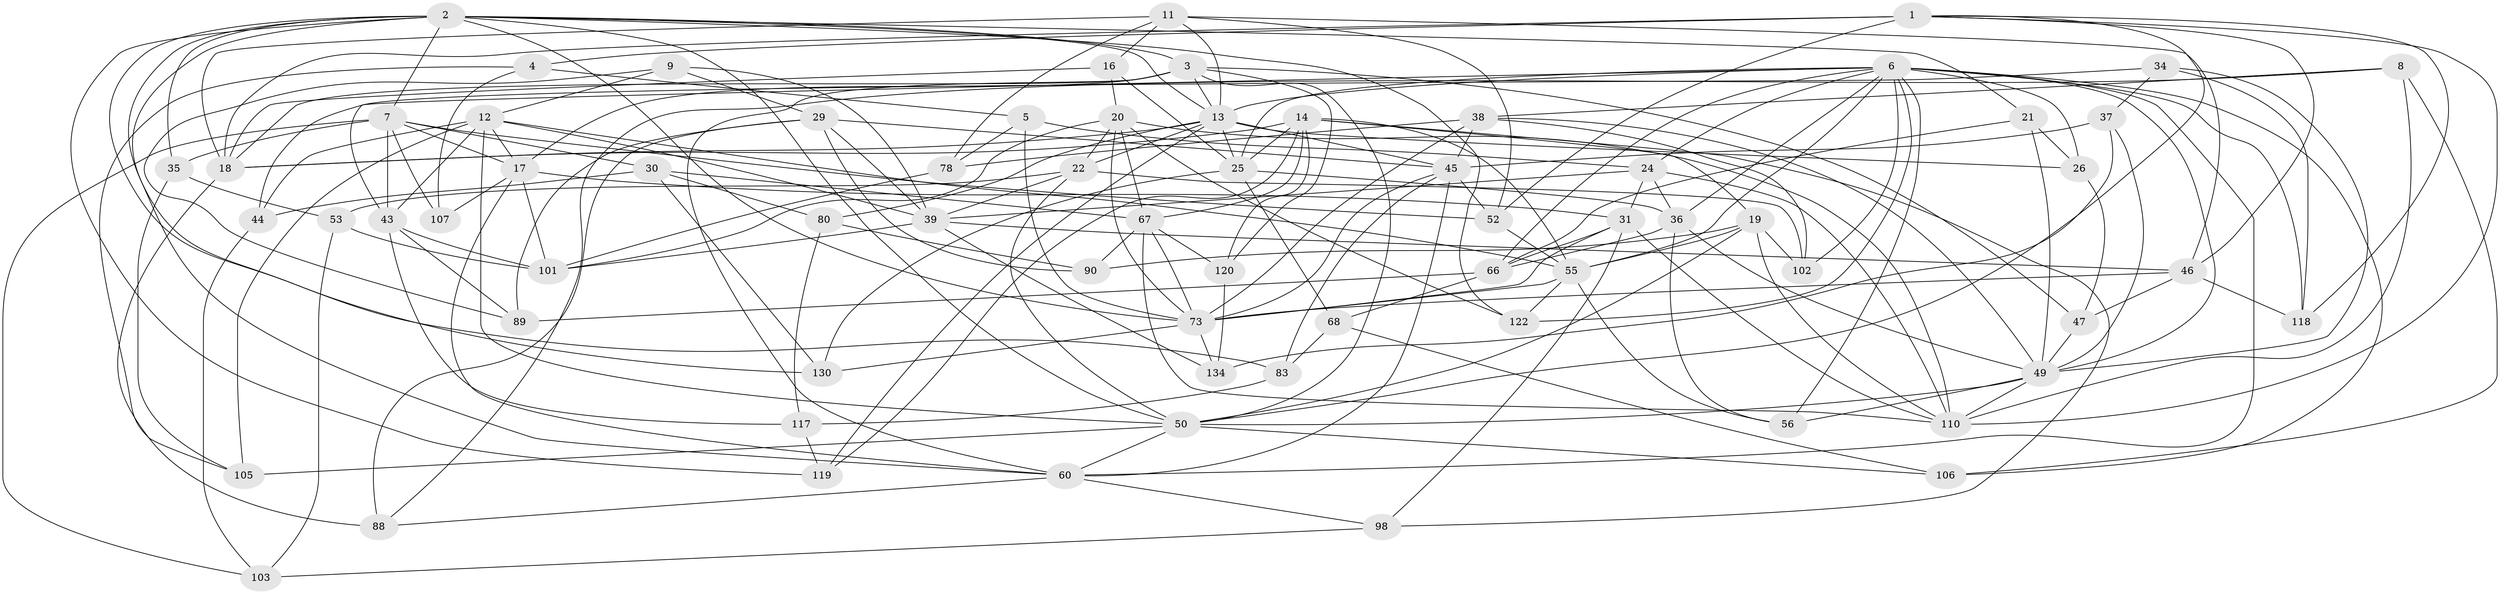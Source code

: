 // original degree distribution, {4: 1.0}
// Generated by graph-tools (version 1.1) at 2025/16/03/09/25 04:16:26]
// undirected, 69 vertices, 200 edges
graph export_dot {
graph [start="1"]
  node [color=gray90,style=filled];
  1 [super="+48+40"];
  2 [super="+76+100+15"];
  3 [super="+87+61"];
  4;
  5;
  6 [super="+51+72+93"];
  7 [super="+10+125"];
  8;
  9;
  11 [super="+33"];
  12 [super="+97+77"];
  13 [super="+64+121+99"];
  14 [super="+32+27"];
  16;
  17 [super="+28+74"];
  18 [super="+62+115"];
  19 [super="+23"];
  20 [super="+82"];
  21;
  22 [super="+59"];
  24 [super="+126"];
  25 [super="+70+69"];
  26;
  29 [super="+84"];
  30 [super="+95"];
  31 [super="+41"];
  34;
  35;
  36 [super="+135"];
  37;
  38 [super="+42"];
  39 [super="+54"];
  43 [super="+91"];
  44;
  45 [super="+86+65"];
  46 [super="+128"];
  47;
  49 [super="+96"];
  50 [super="+58+63"];
  52 [super="+114"];
  53;
  55 [super="+94+57"];
  56;
  60 [super="+129+71"];
  66 [super="+124"];
  67 [super="+79"];
  68;
  73 [super="+75"];
  78;
  80;
  83;
  88;
  89;
  90;
  98;
  101 [super="+108"];
  102;
  103;
  105;
  106;
  107;
  110 [super="+131"];
  117;
  118;
  119;
  120;
  122;
  130;
  134;
  1 -- 50;
  1 -- 52 [weight=2];
  1 -- 118;
  1 -- 4;
  1 -- 110;
  1 -- 46;
  1 -- 18;
  2 -- 130;
  2 -- 35;
  2 -- 122;
  2 -- 7;
  2 -- 73;
  2 -- 3;
  2 -- 83;
  2 -- 21;
  2 -- 119;
  2 -- 60;
  2 -- 13;
  2 -- 50;
  3 -- 17;
  3 -- 18;
  3 -- 120;
  3 -- 47;
  3 -- 60;
  3 -- 13;
  3 -- 50;
  4 -- 105;
  4 -- 5;
  4 -- 107;
  5 -- 78;
  5 -- 24;
  5 -- 73;
  6 -- 36;
  6 -- 26;
  6 -- 106;
  6 -- 66;
  6 -- 102;
  6 -- 56;
  6 -- 24;
  6 -- 118;
  6 -- 43;
  6 -- 55;
  6 -- 25;
  6 -- 122;
  6 -- 60;
  6 -- 13 [weight=2];
  6 -- 49;
  7 -- 107;
  7 -- 35;
  7 -- 30;
  7 -- 103;
  7 -- 52;
  7 -- 43;
  7 -- 17;
  8 -- 88;
  8 -- 106;
  8 -- 110;
  8 -- 38;
  9 -- 89;
  9 -- 39;
  9 -- 29;
  9 -- 12;
  11 -- 13;
  11 -- 16;
  11 -- 18;
  11 -- 46;
  11 -- 52;
  11 -- 78;
  12 -- 44;
  12 -- 43;
  12 -- 55;
  12 -- 39;
  12 -- 50;
  12 -- 105;
  12 -- 17;
  13 -- 26;
  13 -- 45;
  13 -- 119;
  13 -- 80;
  13 -- 18;
  13 -- 22;
  13 -- 25;
  14 -- 120;
  14 -- 119;
  14 -- 67;
  14 -- 25 [weight=2];
  14 -- 55;
  14 -- 98;
  14 -- 19;
  14 -- 18 [weight=2];
  16 -- 25;
  16 -- 20;
  16 -- 18;
  17 -- 107 [weight=2];
  17 -- 101;
  17 -- 31;
  17 -- 60;
  18 -- 88;
  19 -- 50;
  19 -- 90;
  19 -- 55;
  19 -- 110;
  19 -- 102;
  20 -- 22;
  20 -- 110;
  20 -- 67;
  20 -- 122;
  20 -- 73 [weight=2];
  20 -- 101;
  21 -- 66;
  21 -- 26;
  21 -- 49;
  22 -- 39;
  22 -- 102;
  22 -- 53;
  22 -- 50;
  24 -- 31;
  24 -- 110;
  24 -- 36;
  24 -- 39;
  25 -- 130;
  25 -- 68;
  25 -- 36;
  26 -- 47;
  29 -- 90;
  29 -- 88;
  29 -- 89;
  29 -- 45;
  29 -- 39;
  30 -- 44;
  30 -- 67 [weight=2];
  30 -- 80;
  30 -- 130;
  31 -- 66;
  31 -- 73;
  31 -- 98;
  31 -- 110;
  34 -- 37;
  34 -- 44;
  34 -- 118;
  34 -- 49;
  35 -- 105;
  35 -- 53;
  36 -- 66;
  36 -- 56;
  36 -- 49;
  37 -- 134;
  37 -- 45;
  37 -- 49;
  38 -- 102;
  38 -- 78;
  38 -- 49;
  38 -- 73;
  38 -- 45;
  39 -- 101;
  39 -- 134;
  39 -- 46;
  43 -- 117;
  43 -- 101;
  43 -- 89;
  44 -- 103;
  45 -- 52;
  45 -- 83;
  45 -- 73;
  45 -- 60;
  46 -- 47;
  46 -- 118;
  46 -- 73;
  47 -- 49;
  49 -- 56;
  49 -- 50;
  49 -- 110;
  50 -- 60;
  50 -- 105;
  50 -- 106;
  52 -- 55;
  53 -- 103;
  53 -- 101;
  55 -- 73;
  55 -- 56;
  55 -- 122;
  60 -- 88;
  60 -- 98;
  66 -- 89;
  66 -- 68;
  67 -- 73;
  67 -- 120;
  67 -- 90;
  67 -- 110;
  68 -- 83;
  68 -- 106;
  73 -- 130;
  73 -- 134;
  78 -- 101;
  80 -- 90;
  80 -- 117;
  83 -- 117;
  98 -- 103;
  117 -- 119;
  120 -- 134;
}
